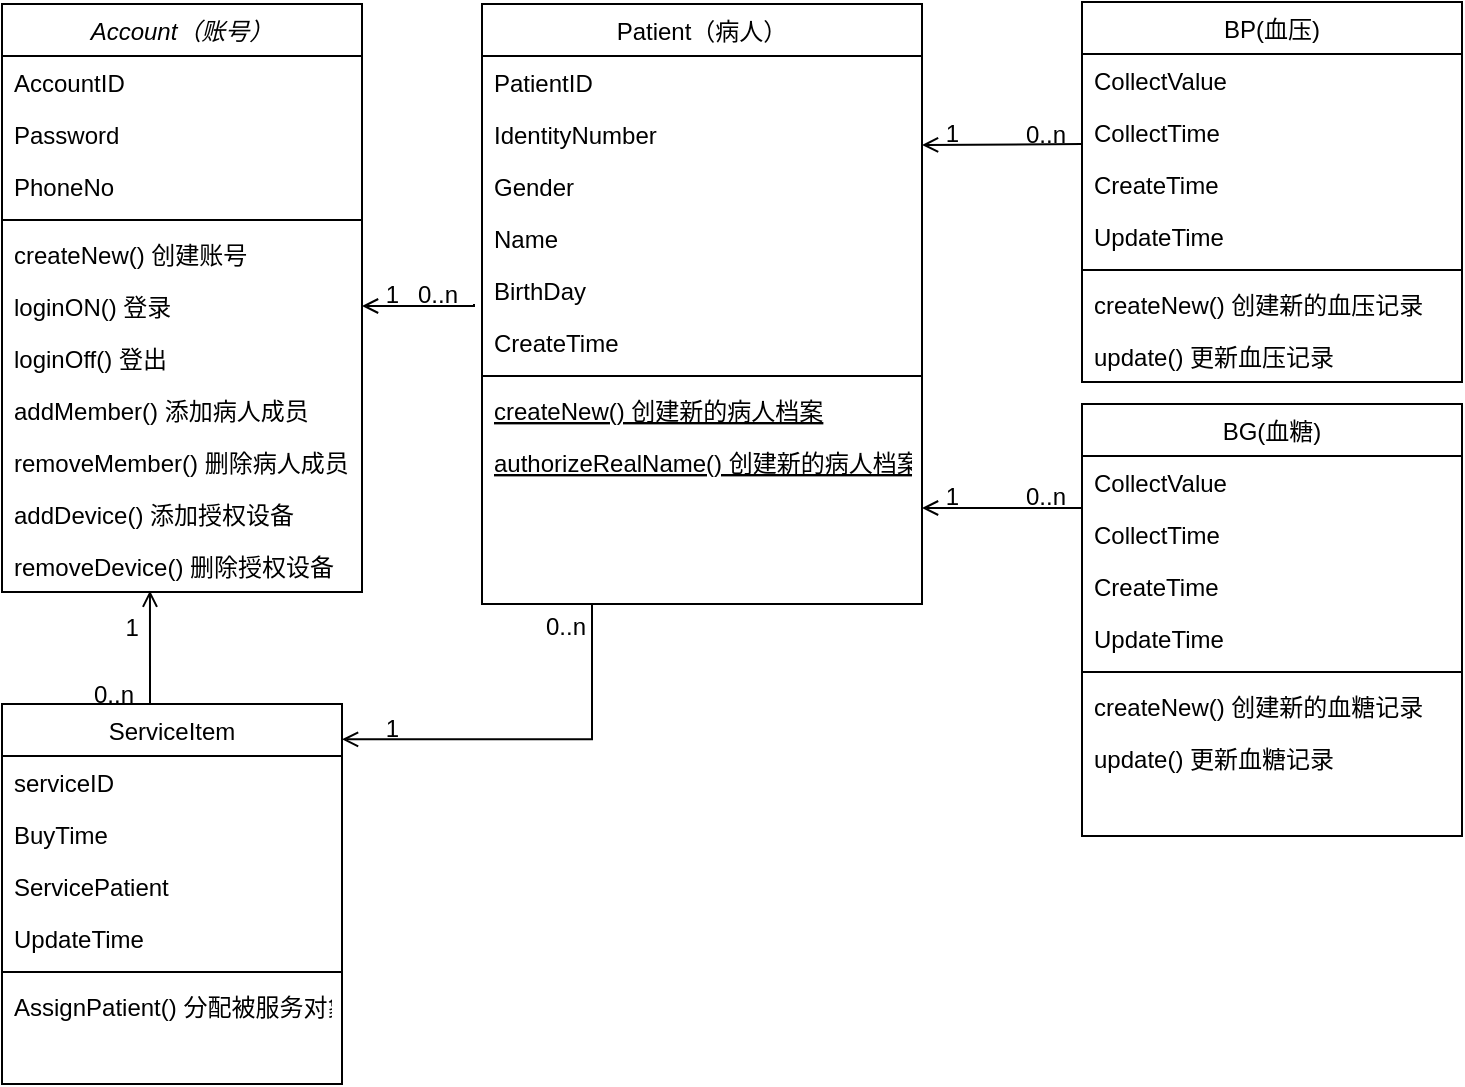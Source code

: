 <mxfile version="16.0.3" type="github">
  <diagram id="C5RBs43oDa-KdzZeNtuy" name="Page-1">
    <mxGraphModel dx="782" dy="513" grid="1" gridSize="10" guides="1" tooltips="1" connect="1" arrows="1" fold="1" page="1" pageScale="1" pageWidth="827" pageHeight="1169" math="0" shadow="0">
      <root>
        <mxCell id="WIyWlLk6GJQsqaUBKTNV-0" />
        <mxCell id="WIyWlLk6GJQsqaUBKTNV-1" parent="WIyWlLk6GJQsqaUBKTNV-0" />
        <mxCell id="zkfFHV4jXpPFQw0GAbJ--0" value="Account（账号）" style="swimlane;fontStyle=2;align=center;verticalAlign=top;childLayout=stackLayout;horizontal=1;startSize=26;horizontalStack=0;resizeParent=1;resizeLast=0;collapsible=1;marginBottom=0;rounded=0;shadow=0;strokeWidth=1;" parent="WIyWlLk6GJQsqaUBKTNV-1" vertex="1">
          <mxGeometry x="40" y="130" width="180" height="294" as="geometry">
            <mxRectangle x="230" y="140" width="160" height="26" as="alternateBounds" />
          </mxGeometry>
        </mxCell>
        <mxCell id="zkfFHV4jXpPFQw0GAbJ--1" value="AccountID" style="text;align=left;verticalAlign=top;spacingLeft=4;spacingRight=4;overflow=hidden;rotatable=0;points=[[0,0.5],[1,0.5]];portConstraint=eastwest;" parent="zkfFHV4jXpPFQw0GAbJ--0" vertex="1">
          <mxGeometry y="26" width="180" height="26" as="geometry" />
        </mxCell>
        <mxCell id="zkfFHV4jXpPFQw0GAbJ--2" value="Password" style="text;align=left;verticalAlign=top;spacingLeft=4;spacingRight=4;overflow=hidden;rotatable=0;points=[[0,0.5],[1,0.5]];portConstraint=eastwest;rounded=0;shadow=0;html=0;" parent="zkfFHV4jXpPFQw0GAbJ--0" vertex="1">
          <mxGeometry y="52" width="180" height="26" as="geometry" />
        </mxCell>
        <mxCell id="zkfFHV4jXpPFQw0GAbJ--3" value="PhoneNo" style="text;align=left;verticalAlign=top;spacingLeft=4;spacingRight=4;overflow=hidden;rotatable=0;points=[[0,0.5],[1,0.5]];portConstraint=eastwest;rounded=0;shadow=0;html=0;" parent="zkfFHV4jXpPFQw0GAbJ--0" vertex="1">
          <mxGeometry y="78" width="180" height="26" as="geometry" />
        </mxCell>
        <mxCell id="5qnWb-ZLSnpsChR011Nn-5" value="" style="line;html=1;strokeWidth=1;align=left;verticalAlign=middle;spacingTop=-1;spacingLeft=3;spacingRight=3;rotatable=0;labelPosition=right;points=[];portConstraint=eastwest;" parent="zkfFHV4jXpPFQw0GAbJ--0" vertex="1">
          <mxGeometry y="104" width="180" height="8" as="geometry" />
        </mxCell>
        <mxCell id="5qnWb-ZLSnpsChR011Nn-4" value="createNew() 创建账号" style="text;align=left;verticalAlign=top;spacingLeft=4;spacingRight=4;overflow=hidden;rotatable=0;points=[[0,0.5],[1,0.5]];portConstraint=eastwest;rounded=0;shadow=0;html=0;" parent="zkfFHV4jXpPFQw0GAbJ--0" vertex="1">
          <mxGeometry y="112" width="180" height="26" as="geometry" />
        </mxCell>
        <mxCell id="5qnWb-ZLSnpsChR011Nn-7" value="loginON() 登录" style="text;align=left;verticalAlign=top;spacingLeft=4;spacingRight=4;overflow=hidden;rotatable=0;points=[[0,0.5],[1,0.5]];portConstraint=eastwest;rounded=0;shadow=0;html=0;" parent="zkfFHV4jXpPFQw0GAbJ--0" vertex="1">
          <mxGeometry y="138" width="180" height="26" as="geometry" />
        </mxCell>
        <mxCell id="5qnWb-ZLSnpsChR011Nn-6" value="loginOff() 登出" style="text;align=left;verticalAlign=top;spacingLeft=4;spacingRight=4;overflow=hidden;rotatable=0;points=[[0,0.5],[1,0.5]];portConstraint=eastwest;rounded=0;shadow=0;html=0;" parent="zkfFHV4jXpPFQw0GAbJ--0" vertex="1">
          <mxGeometry y="164" width="180" height="26" as="geometry" />
        </mxCell>
        <mxCell id="5qnWb-ZLSnpsChR011Nn-23" value="addMember() 添加病人成员" style="text;align=left;verticalAlign=top;spacingLeft=4;spacingRight=4;overflow=hidden;rotatable=0;points=[[0,0.5],[1,0.5]];portConstraint=eastwest;" parent="zkfFHV4jXpPFQw0GAbJ--0" vertex="1">
          <mxGeometry y="190" width="180" height="26" as="geometry" />
        </mxCell>
        <mxCell id="5qnWb-ZLSnpsChR011Nn-24" value="removeMember() 删除病人成员" style="text;align=left;verticalAlign=top;spacingLeft=4;spacingRight=4;overflow=hidden;rotatable=0;points=[[0,0.5],[1,0.5]];portConstraint=eastwest;" parent="zkfFHV4jXpPFQw0GAbJ--0" vertex="1">
          <mxGeometry y="216" width="180" height="26" as="geometry" />
        </mxCell>
        <mxCell id="9HjGVabJJa9UbSmITbz--0" value="addDevice() 添加授权设备" style="text;align=left;verticalAlign=top;spacingLeft=4;spacingRight=4;overflow=hidden;rotatable=0;points=[[0,0.5],[1,0.5]];portConstraint=eastwest;" vertex="1" parent="zkfFHV4jXpPFQw0GAbJ--0">
          <mxGeometry y="242" width="180" height="26" as="geometry" />
        </mxCell>
        <mxCell id="9HjGVabJJa9UbSmITbz--1" value="removeDevice() 删除授权设备" style="text;align=left;verticalAlign=top;spacingLeft=4;spacingRight=4;overflow=hidden;rotatable=0;points=[[0,0.5],[1,0.5]];portConstraint=eastwest;" vertex="1" parent="zkfFHV4jXpPFQw0GAbJ--0">
          <mxGeometry y="268" width="180" height="26" as="geometry" />
        </mxCell>
        <mxCell id="zkfFHV4jXpPFQw0GAbJ--6" value="Patient（病人）" style="swimlane;fontStyle=0;align=center;verticalAlign=top;childLayout=stackLayout;horizontal=1;startSize=26;horizontalStack=0;resizeParent=1;resizeLast=0;collapsible=1;marginBottom=0;rounded=0;shadow=0;strokeWidth=1;" parent="WIyWlLk6GJQsqaUBKTNV-1" vertex="1">
          <mxGeometry x="280" y="130" width="220" height="300" as="geometry">
            <mxRectangle x="130" y="380" width="160" height="26" as="alternateBounds" />
          </mxGeometry>
        </mxCell>
        <mxCell id="zkfFHV4jXpPFQw0GAbJ--7" value="PatientID" style="text;align=left;verticalAlign=top;spacingLeft=4;spacingRight=4;overflow=hidden;rotatable=0;points=[[0,0.5],[1,0.5]];portConstraint=eastwest;" parent="zkfFHV4jXpPFQw0GAbJ--6" vertex="1">
          <mxGeometry y="26" width="220" height="26" as="geometry" />
        </mxCell>
        <mxCell id="9HjGVabJJa9UbSmITbz--4" value="IdentityNumber" style="text;align=left;verticalAlign=top;spacingLeft=4;spacingRight=4;overflow=hidden;rotatable=0;points=[[0,0.5],[1,0.5]];portConstraint=eastwest;" vertex="1" parent="zkfFHV4jXpPFQw0GAbJ--6">
          <mxGeometry y="52" width="220" height="26" as="geometry" />
        </mxCell>
        <mxCell id="zkfFHV4jXpPFQw0GAbJ--8" value="Gender" style="text;align=left;verticalAlign=top;spacingLeft=4;spacingRight=4;overflow=hidden;rotatable=0;points=[[0,0.5],[1,0.5]];portConstraint=eastwest;rounded=0;shadow=0;html=0;" parent="zkfFHV4jXpPFQw0GAbJ--6" vertex="1">
          <mxGeometry y="78" width="220" height="26" as="geometry" />
        </mxCell>
        <mxCell id="5qnWb-ZLSnpsChR011Nn-9" value="Name" style="text;align=left;verticalAlign=top;spacingLeft=4;spacingRight=4;overflow=hidden;rotatable=0;points=[[0,0.5],[1,0.5]];portConstraint=eastwest;rounded=0;shadow=0;html=0;" parent="zkfFHV4jXpPFQw0GAbJ--6" vertex="1">
          <mxGeometry y="104" width="220" height="26" as="geometry" />
        </mxCell>
        <mxCell id="zkfFHV4jXpPFQw0GAbJ--26" value="" style="endArrow=open;shadow=0;strokeWidth=1;rounded=0;endFill=1;edgeStyle=elbowEdgeStyle;elbow=vertical;entryX=1;entryY=0.5;entryDx=0;entryDy=0;" parent="zkfFHV4jXpPFQw0GAbJ--6" target="5qnWb-ZLSnpsChR011Nn-7" edge="1">
          <mxGeometry x="0.5" y="41" relative="1" as="geometry">
            <mxPoint x="-4" y="150" as="sourcePoint" />
            <mxPoint x="2" y="140.35" as="targetPoint" />
            <mxPoint x="-40" y="32" as="offset" />
            <Array as="points">
              <mxPoint x="-64" y="151" />
            </Array>
          </mxGeometry>
        </mxCell>
        <mxCell id="zkfFHV4jXpPFQw0GAbJ--27" value="0..n" style="resizable=0;align=left;verticalAlign=bottom;labelBackgroundColor=none;fontSize=12;" parent="zkfFHV4jXpPFQw0GAbJ--26" connectable="0" vertex="1">
          <mxGeometry x="-1" relative="1" as="geometry">
            <mxPoint x="-30" y="4" as="offset" />
          </mxGeometry>
        </mxCell>
        <mxCell id="zkfFHV4jXpPFQw0GAbJ--28" value="1" style="resizable=0;align=right;verticalAlign=bottom;labelBackgroundColor=none;fontSize=12;" parent="zkfFHV4jXpPFQw0GAbJ--26" connectable="0" vertex="1">
          <mxGeometry x="1" relative="1" as="geometry">
            <mxPoint x="20" y="3" as="offset" />
          </mxGeometry>
        </mxCell>
        <mxCell id="5qnWb-ZLSnpsChR011Nn-10" value="BirthDay" style="text;align=left;verticalAlign=top;spacingLeft=4;spacingRight=4;overflow=hidden;rotatable=0;points=[[0,0.5],[1,0.5]];portConstraint=eastwest;rounded=0;shadow=0;html=0;" parent="zkfFHV4jXpPFQw0GAbJ--6" vertex="1">
          <mxGeometry y="130" width="220" height="26" as="geometry" />
        </mxCell>
        <mxCell id="9HjGVabJJa9UbSmITbz--14" value="CreateTime" style="text;align=left;verticalAlign=top;spacingLeft=4;spacingRight=4;overflow=hidden;rotatable=0;points=[[0,0.5],[1,0.5]];portConstraint=eastwest;rounded=0;shadow=0;html=0;" vertex="1" parent="zkfFHV4jXpPFQw0GAbJ--6">
          <mxGeometry y="156" width="220" height="26" as="geometry" />
        </mxCell>
        <mxCell id="zkfFHV4jXpPFQw0GAbJ--9" value="" style="line;html=1;strokeWidth=1;align=left;verticalAlign=middle;spacingTop=-1;spacingLeft=3;spacingRight=3;rotatable=0;labelPosition=right;points=[];portConstraint=eastwest;" parent="zkfFHV4jXpPFQw0GAbJ--6" vertex="1">
          <mxGeometry y="182" width="220" height="8" as="geometry" />
        </mxCell>
        <mxCell id="zkfFHV4jXpPFQw0GAbJ--10" value="createNew() 创建新的病人档案" style="text;align=left;verticalAlign=top;spacingLeft=4;spacingRight=4;overflow=hidden;rotatable=0;points=[[0,0.5],[1,0.5]];portConstraint=eastwest;fontStyle=4" parent="zkfFHV4jXpPFQw0GAbJ--6" vertex="1">
          <mxGeometry y="190" width="220" height="26" as="geometry" />
        </mxCell>
        <mxCell id="9HjGVabJJa9UbSmITbz--23" value="authorizeRealName() 创建新的病人档案" style="text;align=left;verticalAlign=top;spacingLeft=4;spacingRight=4;overflow=hidden;rotatable=0;points=[[0,0.5],[1,0.5]];portConstraint=eastwest;fontStyle=4" vertex="1" parent="zkfFHV4jXpPFQw0GAbJ--6">
          <mxGeometry y="216" width="220" height="26" as="geometry" />
        </mxCell>
        <mxCell id="zkfFHV4jXpPFQw0GAbJ--17" value="BP(血压)" style="swimlane;fontStyle=0;align=center;verticalAlign=top;childLayout=stackLayout;horizontal=1;startSize=26;horizontalStack=0;resizeParent=1;resizeLast=0;collapsible=1;marginBottom=0;rounded=0;shadow=0;strokeWidth=1;" parent="WIyWlLk6GJQsqaUBKTNV-1" vertex="1">
          <mxGeometry x="580" y="129" width="190" height="190" as="geometry">
            <mxRectangle x="550" y="140" width="160" height="26" as="alternateBounds" />
          </mxGeometry>
        </mxCell>
        <mxCell id="zkfFHV4jXpPFQw0GAbJ--18" value="CollectValue" style="text;align=left;verticalAlign=top;spacingLeft=4;spacingRight=4;overflow=hidden;rotatable=0;points=[[0,0.5],[1,0.5]];portConstraint=eastwest;" parent="zkfFHV4jXpPFQw0GAbJ--17" vertex="1">
          <mxGeometry y="26" width="190" height="26" as="geometry" />
        </mxCell>
        <mxCell id="zkfFHV4jXpPFQw0GAbJ--19" value="CollectTime" style="text;align=left;verticalAlign=top;spacingLeft=4;spacingRight=4;overflow=hidden;rotatable=0;points=[[0,0.5],[1,0.5]];portConstraint=eastwest;rounded=0;shadow=0;html=0;" parent="zkfFHV4jXpPFQw0GAbJ--17" vertex="1">
          <mxGeometry y="52" width="190" height="26" as="geometry" />
        </mxCell>
        <mxCell id="9HjGVabJJa9UbSmITbz--12" value="CreateTime" style="text;align=left;verticalAlign=top;spacingLeft=4;spacingRight=4;overflow=hidden;rotatable=0;points=[[0,0.5],[1,0.5]];portConstraint=eastwest;rounded=0;shadow=0;html=0;" vertex="1" parent="zkfFHV4jXpPFQw0GAbJ--17">
          <mxGeometry y="78" width="190" height="26" as="geometry" />
        </mxCell>
        <mxCell id="9HjGVabJJa9UbSmITbz--13" value="UpdateTime" style="text;align=left;verticalAlign=top;spacingLeft=4;spacingRight=4;overflow=hidden;rotatable=0;points=[[0,0.5],[1,0.5]];portConstraint=eastwest;rounded=0;shadow=0;html=0;" vertex="1" parent="zkfFHV4jXpPFQw0GAbJ--17">
          <mxGeometry y="104" width="190" height="26" as="geometry" />
        </mxCell>
        <mxCell id="zkfFHV4jXpPFQw0GAbJ--23" value="" style="line;html=1;strokeWidth=1;align=left;verticalAlign=middle;spacingTop=-1;spacingLeft=3;spacingRight=3;rotatable=0;labelPosition=right;points=[];portConstraint=eastwest;" parent="zkfFHV4jXpPFQw0GAbJ--17" vertex="1">
          <mxGeometry y="130" width="190" height="8" as="geometry" />
        </mxCell>
        <mxCell id="zkfFHV4jXpPFQw0GAbJ--24" value="createNew() 创建新的血压记录" style="text;align=left;verticalAlign=top;spacingLeft=4;spacingRight=4;overflow=hidden;rotatable=0;points=[[0,0.5],[1,0.5]];portConstraint=eastwest;" parent="zkfFHV4jXpPFQw0GAbJ--17" vertex="1">
          <mxGeometry y="138" width="190" height="26" as="geometry" />
        </mxCell>
        <mxCell id="zkfFHV4jXpPFQw0GAbJ--25" value="update() 更新血压记录" style="text;align=left;verticalAlign=top;spacingLeft=4;spacingRight=4;overflow=hidden;rotatable=0;points=[[0,0.5],[1,0.5]];portConstraint=eastwest;" parent="zkfFHV4jXpPFQw0GAbJ--17" vertex="1">
          <mxGeometry y="164" width="190" height="26" as="geometry" />
        </mxCell>
        <mxCell id="9HjGVabJJa9UbSmITbz--9" value="" style="endArrow=open;shadow=0;strokeWidth=1;rounded=0;endFill=1;edgeStyle=elbowEdgeStyle;elbow=vertical;" edge="1" parent="WIyWlLk6GJQsqaUBKTNV-1" target="9HjGVabJJa9UbSmITbz--4">
          <mxGeometry x="0.5" y="41" relative="1" as="geometry">
            <mxPoint x="580" y="200" as="sourcePoint" />
            <mxPoint x="500" y="190" as="targetPoint" />
            <mxPoint x="-40" y="32" as="offset" />
            <Array as="points">
              <mxPoint x="620" y="200.5" />
            </Array>
          </mxGeometry>
        </mxCell>
        <mxCell id="9HjGVabJJa9UbSmITbz--10" value="0..n" style="resizable=0;align=left;verticalAlign=bottom;labelBackgroundColor=none;fontSize=12;" connectable="0" vertex="1" parent="9HjGVabJJa9UbSmITbz--9">
          <mxGeometry x="-1" relative="1" as="geometry">
            <mxPoint x="-30" y="4" as="offset" />
          </mxGeometry>
        </mxCell>
        <mxCell id="9HjGVabJJa9UbSmITbz--11" value="1" style="resizable=0;align=right;verticalAlign=bottom;labelBackgroundColor=none;fontSize=12;" connectable="0" vertex="1" parent="9HjGVabJJa9UbSmITbz--9">
          <mxGeometry x="1" relative="1" as="geometry">
            <mxPoint x="20" y="3" as="offset" />
          </mxGeometry>
        </mxCell>
        <mxCell id="9HjGVabJJa9UbSmITbz--15" value="BG(血糖)" style="swimlane;fontStyle=0;align=center;verticalAlign=top;childLayout=stackLayout;horizontal=1;startSize=26;horizontalStack=0;resizeParent=1;resizeLast=0;collapsible=1;marginBottom=0;rounded=0;shadow=0;strokeWidth=1;" vertex="1" parent="WIyWlLk6GJQsqaUBKTNV-1">
          <mxGeometry x="580" y="330" width="190" height="216" as="geometry">
            <mxRectangle x="550" y="140" width="160" height="26" as="alternateBounds" />
          </mxGeometry>
        </mxCell>
        <mxCell id="9HjGVabJJa9UbSmITbz--16" value="CollectValue" style="text;align=left;verticalAlign=top;spacingLeft=4;spacingRight=4;overflow=hidden;rotatable=0;points=[[0,0.5],[1,0.5]];portConstraint=eastwest;" vertex="1" parent="9HjGVabJJa9UbSmITbz--15">
          <mxGeometry y="26" width="190" height="26" as="geometry" />
        </mxCell>
        <mxCell id="9HjGVabJJa9UbSmITbz--24" value="" style="endArrow=open;shadow=0;strokeWidth=1;rounded=0;endFill=1;edgeStyle=elbowEdgeStyle;elbow=vertical;" edge="1" parent="9HjGVabJJa9UbSmITbz--15">
          <mxGeometry x="0.5" y="41" relative="1" as="geometry">
            <mxPoint y="51" as="sourcePoint" />
            <mxPoint x="-80" y="52" as="targetPoint" />
            <mxPoint x="-40" y="32" as="offset" />
            <Array as="points">
              <mxPoint x="24" y="52" />
            </Array>
          </mxGeometry>
        </mxCell>
        <mxCell id="9HjGVabJJa9UbSmITbz--25" value="0..n" style="resizable=0;align=left;verticalAlign=bottom;labelBackgroundColor=none;fontSize=12;" connectable="0" vertex="1" parent="9HjGVabJJa9UbSmITbz--24">
          <mxGeometry x="-1" relative="1" as="geometry">
            <mxPoint x="-30" y="4" as="offset" />
          </mxGeometry>
        </mxCell>
        <mxCell id="9HjGVabJJa9UbSmITbz--26" value="1" style="resizable=0;align=right;verticalAlign=bottom;labelBackgroundColor=none;fontSize=12;" connectable="0" vertex="1" parent="9HjGVabJJa9UbSmITbz--24">
          <mxGeometry x="1" relative="1" as="geometry">
            <mxPoint x="20" y="3" as="offset" />
          </mxGeometry>
        </mxCell>
        <mxCell id="9HjGVabJJa9UbSmITbz--17" value="CollectTime" style="text;align=left;verticalAlign=top;spacingLeft=4;spacingRight=4;overflow=hidden;rotatable=0;points=[[0,0.5],[1,0.5]];portConstraint=eastwest;rounded=0;shadow=0;html=0;" vertex="1" parent="9HjGVabJJa9UbSmITbz--15">
          <mxGeometry y="52" width="190" height="26" as="geometry" />
        </mxCell>
        <mxCell id="9HjGVabJJa9UbSmITbz--18" value="CreateTime" style="text;align=left;verticalAlign=top;spacingLeft=4;spacingRight=4;overflow=hidden;rotatable=0;points=[[0,0.5],[1,0.5]];portConstraint=eastwest;rounded=0;shadow=0;html=0;" vertex="1" parent="9HjGVabJJa9UbSmITbz--15">
          <mxGeometry y="78" width="190" height="26" as="geometry" />
        </mxCell>
        <mxCell id="9HjGVabJJa9UbSmITbz--19" value="UpdateTime" style="text;align=left;verticalAlign=top;spacingLeft=4;spacingRight=4;overflow=hidden;rotatable=0;points=[[0,0.5],[1,0.5]];portConstraint=eastwest;rounded=0;shadow=0;html=0;" vertex="1" parent="9HjGVabJJa9UbSmITbz--15">
          <mxGeometry y="104" width="190" height="26" as="geometry" />
        </mxCell>
        <mxCell id="9HjGVabJJa9UbSmITbz--20" value="" style="line;html=1;strokeWidth=1;align=left;verticalAlign=middle;spacingTop=-1;spacingLeft=3;spacingRight=3;rotatable=0;labelPosition=right;points=[];portConstraint=eastwest;" vertex="1" parent="9HjGVabJJa9UbSmITbz--15">
          <mxGeometry y="130" width="190" height="8" as="geometry" />
        </mxCell>
        <mxCell id="9HjGVabJJa9UbSmITbz--21" value="createNew() 创建新的血糖记录" style="text;align=left;verticalAlign=top;spacingLeft=4;spacingRight=4;overflow=hidden;rotatable=0;points=[[0,0.5],[1,0.5]];portConstraint=eastwest;" vertex="1" parent="9HjGVabJJa9UbSmITbz--15">
          <mxGeometry y="138" width="190" height="26" as="geometry" />
        </mxCell>
        <mxCell id="9HjGVabJJa9UbSmITbz--22" value="update() 更新血糖记录" style="text;align=left;verticalAlign=top;spacingLeft=4;spacingRight=4;overflow=hidden;rotatable=0;points=[[0,0.5],[1,0.5]];portConstraint=eastwest;" vertex="1" parent="9HjGVabJJa9UbSmITbz--15">
          <mxGeometry y="164" width="190" height="26" as="geometry" />
        </mxCell>
        <mxCell id="9HjGVabJJa9UbSmITbz--27" value="ServiceItem" style="swimlane;fontStyle=0;align=center;verticalAlign=top;childLayout=stackLayout;horizontal=1;startSize=26;horizontalStack=0;resizeParent=1;resizeLast=0;collapsible=1;marginBottom=0;rounded=0;shadow=0;strokeWidth=1;" vertex="1" parent="WIyWlLk6GJQsqaUBKTNV-1">
          <mxGeometry x="40" y="480" width="170" height="190" as="geometry">
            <mxRectangle x="550" y="140" width="160" height="26" as="alternateBounds" />
          </mxGeometry>
        </mxCell>
        <mxCell id="9HjGVabJJa9UbSmITbz--28" value="serviceID" style="text;align=left;verticalAlign=top;spacingLeft=4;spacingRight=4;overflow=hidden;rotatable=0;points=[[0,0.5],[1,0.5]];portConstraint=eastwest;" vertex="1" parent="9HjGVabJJa9UbSmITbz--27">
          <mxGeometry y="26" width="170" height="26" as="geometry" />
        </mxCell>
        <mxCell id="9HjGVabJJa9UbSmITbz--29" value="BuyTime" style="text;align=left;verticalAlign=top;spacingLeft=4;spacingRight=4;overflow=hidden;rotatable=0;points=[[0,0.5],[1,0.5]];portConstraint=eastwest;rounded=0;shadow=0;html=0;" vertex="1" parent="9HjGVabJJa9UbSmITbz--27">
          <mxGeometry y="52" width="170" height="26" as="geometry" />
        </mxCell>
        <mxCell id="9HjGVabJJa9UbSmITbz--30" value="ServicePatient" style="text;align=left;verticalAlign=top;spacingLeft=4;spacingRight=4;overflow=hidden;rotatable=0;points=[[0,0.5],[1,0.5]];portConstraint=eastwest;rounded=0;shadow=0;html=0;" vertex="1" parent="9HjGVabJJa9UbSmITbz--27">
          <mxGeometry y="78" width="170" height="26" as="geometry" />
        </mxCell>
        <mxCell id="9HjGVabJJa9UbSmITbz--31" value="UpdateTime" style="text;align=left;verticalAlign=top;spacingLeft=4;spacingRight=4;overflow=hidden;rotatable=0;points=[[0,0.5],[1,0.5]];portConstraint=eastwest;rounded=0;shadow=0;html=0;" vertex="1" parent="9HjGVabJJa9UbSmITbz--27">
          <mxGeometry y="104" width="170" height="26" as="geometry" />
        </mxCell>
        <mxCell id="9HjGVabJJa9UbSmITbz--32" value="" style="line;html=1;strokeWidth=1;align=left;verticalAlign=middle;spacingTop=-1;spacingLeft=3;spacingRight=3;rotatable=0;labelPosition=right;points=[];portConstraint=eastwest;" vertex="1" parent="9HjGVabJJa9UbSmITbz--27">
          <mxGeometry y="130" width="170" height="8" as="geometry" />
        </mxCell>
        <mxCell id="9HjGVabJJa9UbSmITbz--33" value="AssignPatient() 分配被服务对象" style="text;align=left;verticalAlign=top;spacingLeft=4;spacingRight=4;overflow=hidden;rotatable=0;points=[[0,0.5],[1,0.5]];portConstraint=eastwest;" vertex="1" parent="9HjGVabJJa9UbSmITbz--27">
          <mxGeometry y="138" width="170" height="26" as="geometry" />
        </mxCell>
        <mxCell id="9HjGVabJJa9UbSmITbz--35" value="" style="endArrow=open;shadow=0;strokeWidth=1;rounded=0;endFill=1;edgeStyle=elbowEdgeStyle;elbow=vertical;entryX=0.411;entryY=0.974;entryDx=0;entryDy=0;entryPerimeter=0;" edge="1" parent="WIyWlLk6GJQsqaUBKTNV-1" target="9HjGVabJJa9UbSmITbz--1">
          <mxGeometry x="0.5" y="41" relative="1" as="geometry">
            <mxPoint x="114" y="480" as="sourcePoint" />
            <mxPoint x="100" y="461" as="targetPoint" />
            <mxPoint x="-40" y="32" as="offset" />
            <Array as="points">
              <mxPoint x="96" y="461" />
            </Array>
          </mxGeometry>
        </mxCell>
        <mxCell id="9HjGVabJJa9UbSmITbz--36" value="0..n" style="resizable=0;align=left;verticalAlign=bottom;labelBackgroundColor=none;fontSize=12;" connectable="0" vertex="1" parent="9HjGVabJJa9UbSmITbz--35">
          <mxGeometry x="-1" relative="1" as="geometry">
            <mxPoint x="-30" y="4" as="offset" />
          </mxGeometry>
        </mxCell>
        <mxCell id="9HjGVabJJa9UbSmITbz--37" value="1" style="resizable=0;align=right;verticalAlign=bottom;labelBackgroundColor=none;fontSize=12;" connectable="0" vertex="1" parent="9HjGVabJJa9UbSmITbz--35">
          <mxGeometry x="1" relative="1" as="geometry">
            <mxPoint x="-4" y="27" as="offset" />
          </mxGeometry>
        </mxCell>
        <mxCell id="9HjGVabJJa9UbSmITbz--38" value="" style="endArrow=open;shadow=0;strokeWidth=1;rounded=0;endFill=1;edgeStyle=elbowEdgeStyle;elbow=vertical;entryX=1;entryY=0.093;entryDx=0;entryDy=0;entryPerimeter=0;exitX=0.25;exitY=1;exitDx=0;exitDy=0;" edge="1" parent="WIyWlLk6GJQsqaUBKTNV-1" source="zkfFHV4jXpPFQw0GAbJ--6" target="9HjGVabJJa9UbSmITbz--27">
          <mxGeometry x="0.5" y="41" relative="1" as="geometry">
            <mxPoint x="260.02" y="516.68" as="sourcePoint" />
            <mxPoint x="260" y="460.004" as="targetPoint" />
            <mxPoint x="-40" y="32" as="offset" />
            <Array as="points">
              <mxPoint x="242.02" y="497.68" />
            </Array>
          </mxGeometry>
        </mxCell>
        <mxCell id="9HjGVabJJa9UbSmITbz--39" value="0..n" style="resizable=0;align=left;verticalAlign=bottom;labelBackgroundColor=none;fontSize=12;" connectable="0" vertex="1" parent="9HjGVabJJa9UbSmITbz--38">
          <mxGeometry x="-1" relative="1" as="geometry">
            <mxPoint x="-25" y="20" as="offset" />
          </mxGeometry>
        </mxCell>
        <mxCell id="9HjGVabJJa9UbSmITbz--40" value="1" style="resizable=0;align=right;verticalAlign=bottom;labelBackgroundColor=none;fontSize=12;" connectable="0" vertex="1" parent="9HjGVabJJa9UbSmITbz--38">
          <mxGeometry x="1" relative="1" as="geometry">
            <mxPoint x="30" y="3" as="offset" />
          </mxGeometry>
        </mxCell>
      </root>
    </mxGraphModel>
  </diagram>
</mxfile>
